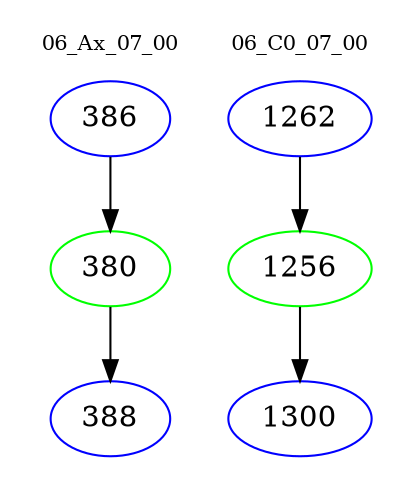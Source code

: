 digraph{
subgraph cluster_0 {
color = white
label = "06_Ax_07_00";
fontsize=10;
T0_386 [label="386", color="blue"]
T0_386 -> T0_380 [color="black"]
T0_380 [label="380", color="green"]
T0_380 -> T0_388 [color="black"]
T0_388 [label="388", color="blue"]
}
subgraph cluster_1 {
color = white
label = "06_C0_07_00";
fontsize=10;
T1_1262 [label="1262", color="blue"]
T1_1262 -> T1_1256 [color="black"]
T1_1256 [label="1256", color="green"]
T1_1256 -> T1_1300 [color="black"]
T1_1300 [label="1300", color="blue"]
}
}
